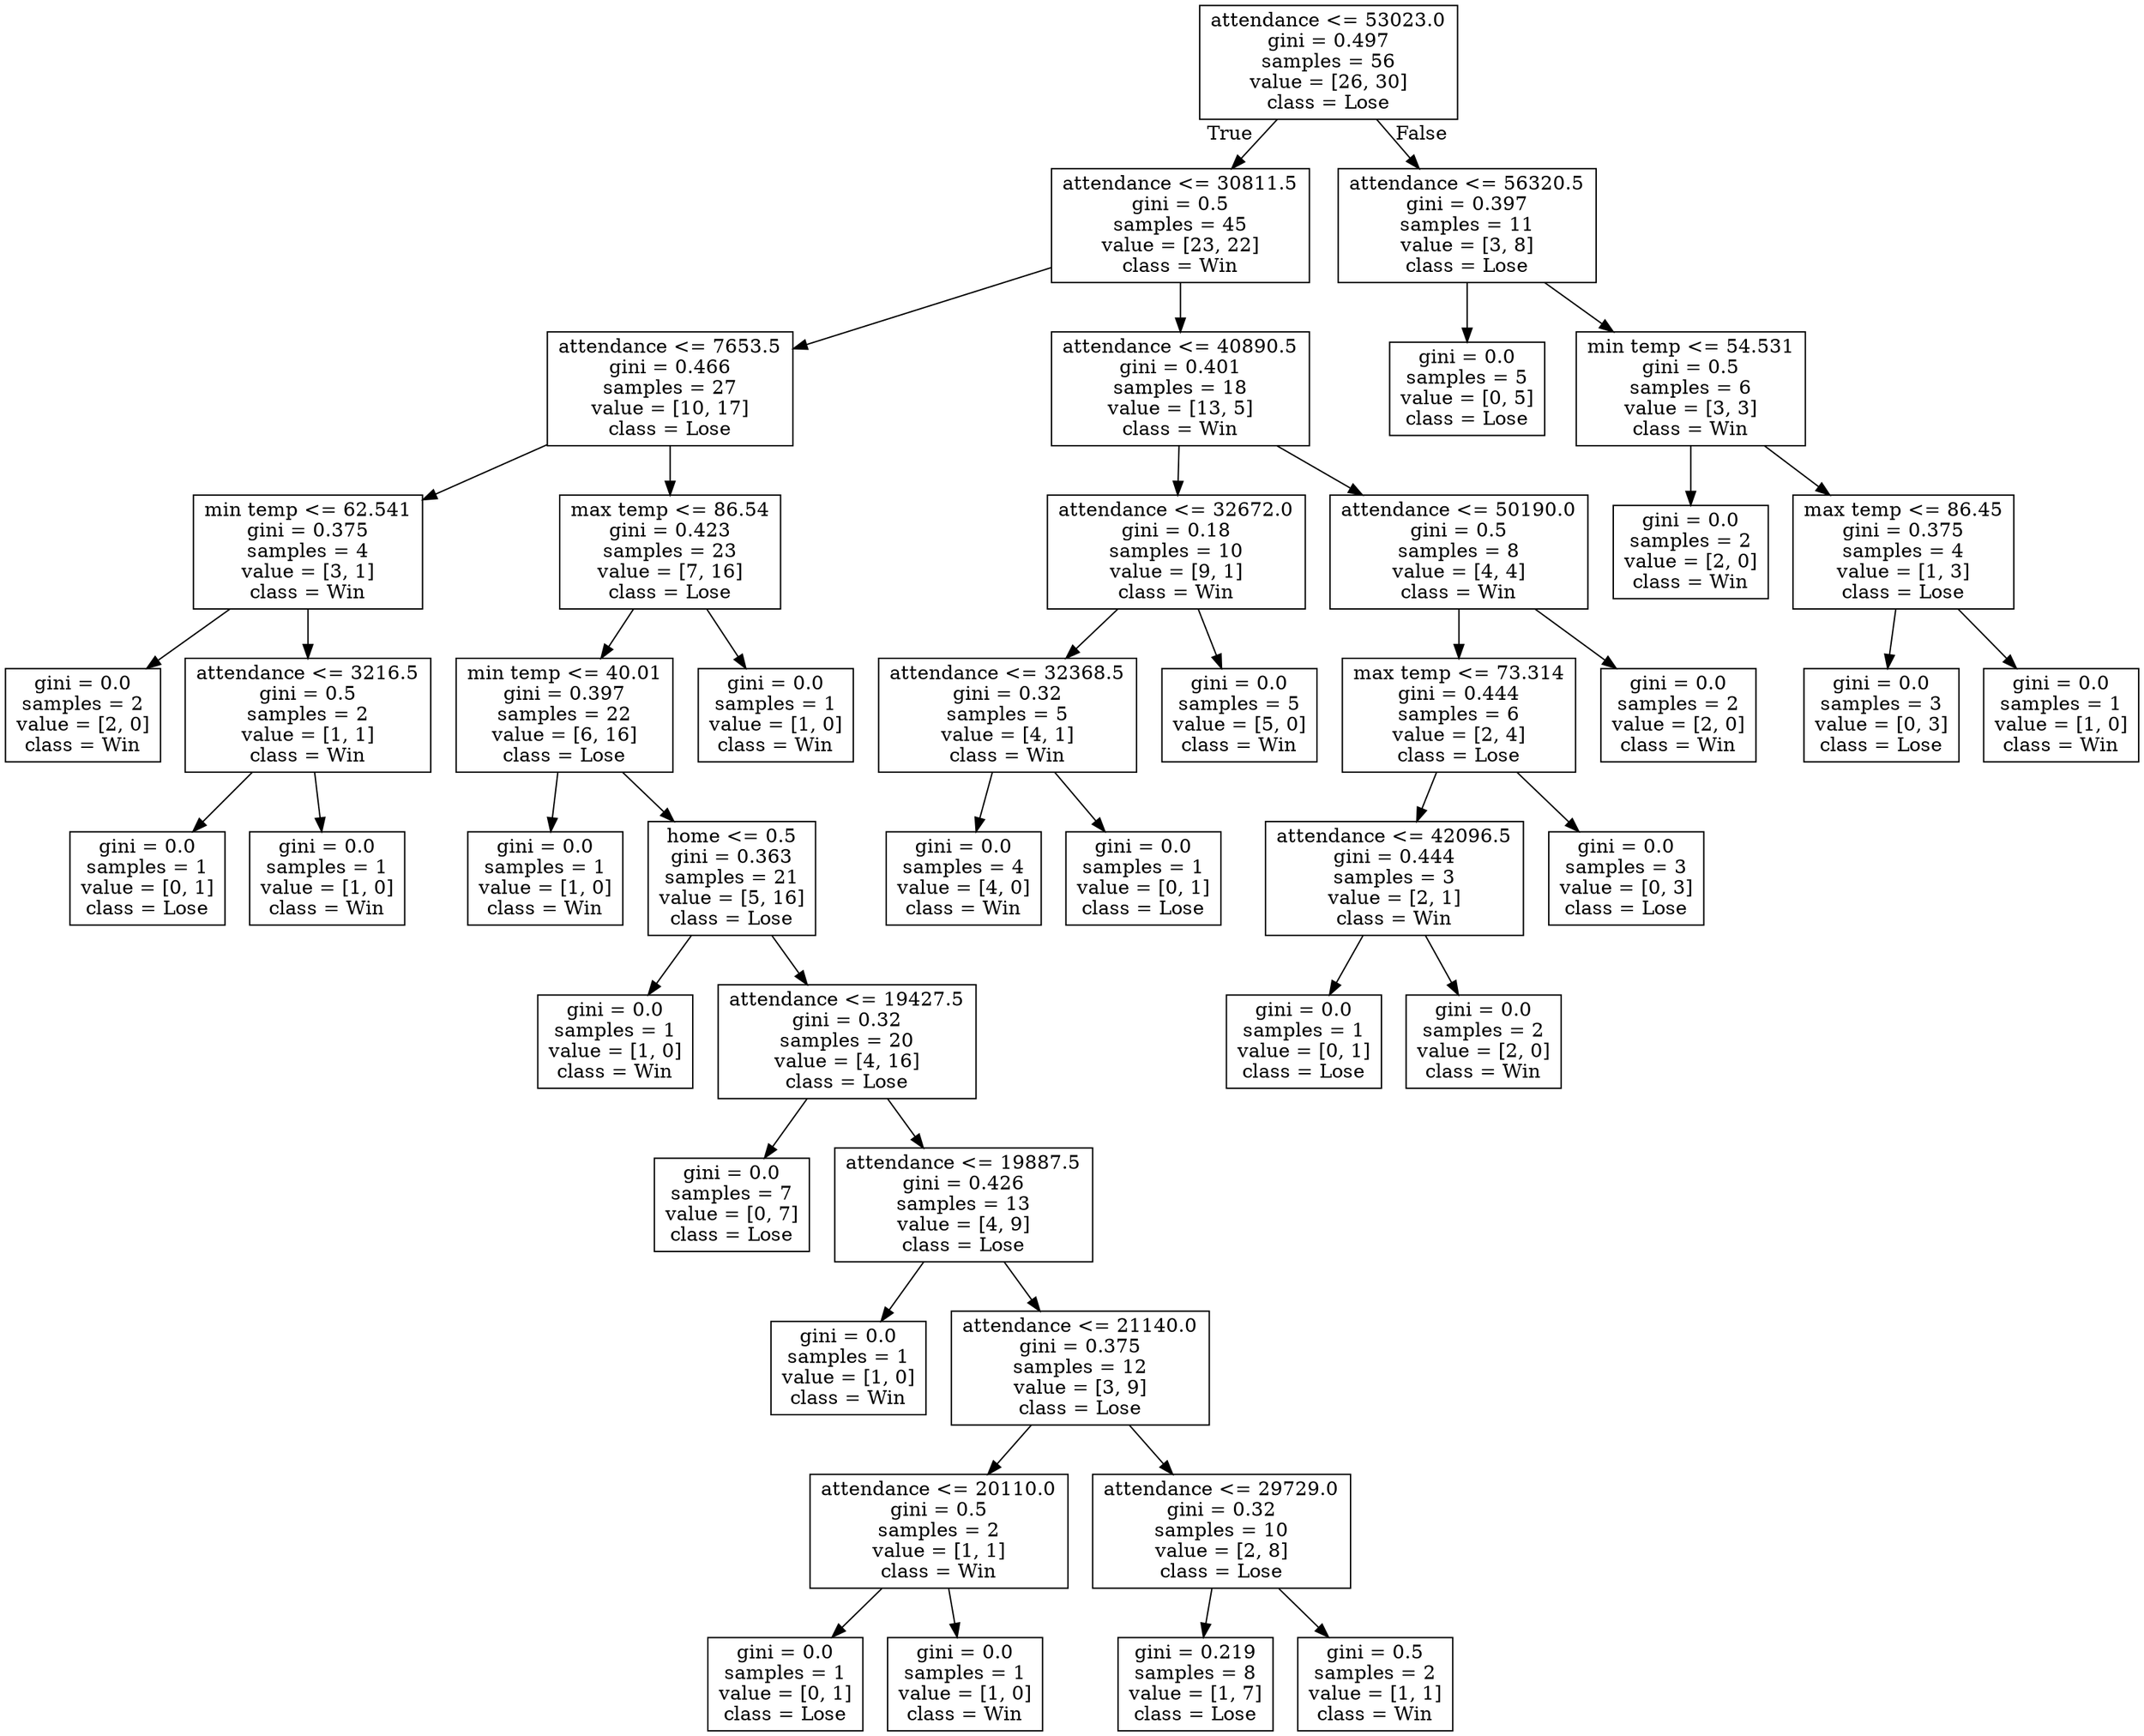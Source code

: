 digraph Tree {
node [shape=box] ;
0 [label="attendance <= 53023.0\ngini = 0.497\nsamples = 56\nvalue = [26, 30]\nclass = Lose"] ;
1 [label="attendance <= 30811.5\ngini = 0.5\nsamples = 45\nvalue = [23, 22]\nclass = Win"] ;
0 -> 1 [labeldistance=2.5, labelangle=45, headlabel="True"] ;
2 [label="attendance <= 7653.5\ngini = 0.466\nsamples = 27\nvalue = [10, 17]\nclass = Lose"] ;
1 -> 2 ;
3 [label="min temp <= 62.541\ngini = 0.375\nsamples = 4\nvalue = [3, 1]\nclass = Win"] ;
2 -> 3 ;
4 [label="gini = 0.0\nsamples = 2\nvalue = [2, 0]\nclass = Win"] ;
3 -> 4 ;
5 [label="attendance <= 3216.5\ngini = 0.5\nsamples = 2\nvalue = [1, 1]\nclass = Win"] ;
3 -> 5 ;
6 [label="gini = 0.0\nsamples = 1\nvalue = [0, 1]\nclass = Lose"] ;
5 -> 6 ;
7 [label="gini = 0.0\nsamples = 1\nvalue = [1, 0]\nclass = Win"] ;
5 -> 7 ;
8 [label="max temp <= 86.54\ngini = 0.423\nsamples = 23\nvalue = [7, 16]\nclass = Lose"] ;
2 -> 8 ;
9 [label="min temp <= 40.01\ngini = 0.397\nsamples = 22\nvalue = [6, 16]\nclass = Lose"] ;
8 -> 9 ;
10 [label="gini = 0.0\nsamples = 1\nvalue = [1, 0]\nclass = Win"] ;
9 -> 10 ;
11 [label="home <= 0.5\ngini = 0.363\nsamples = 21\nvalue = [5, 16]\nclass = Lose"] ;
9 -> 11 ;
12 [label="gini = 0.0\nsamples = 1\nvalue = [1, 0]\nclass = Win"] ;
11 -> 12 ;
13 [label="attendance <= 19427.5\ngini = 0.32\nsamples = 20\nvalue = [4, 16]\nclass = Lose"] ;
11 -> 13 ;
14 [label="gini = 0.0\nsamples = 7\nvalue = [0, 7]\nclass = Lose"] ;
13 -> 14 ;
15 [label="attendance <= 19887.5\ngini = 0.426\nsamples = 13\nvalue = [4, 9]\nclass = Lose"] ;
13 -> 15 ;
16 [label="gini = 0.0\nsamples = 1\nvalue = [1, 0]\nclass = Win"] ;
15 -> 16 ;
17 [label="attendance <= 21140.0\ngini = 0.375\nsamples = 12\nvalue = [3, 9]\nclass = Lose"] ;
15 -> 17 ;
18 [label="attendance <= 20110.0\ngini = 0.5\nsamples = 2\nvalue = [1, 1]\nclass = Win"] ;
17 -> 18 ;
19 [label="gini = 0.0\nsamples = 1\nvalue = [0, 1]\nclass = Lose"] ;
18 -> 19 ;
20 [label="gini = 0.0\nsamples = 1\nvalue = [1, 0]\nclass = Win"] ;
18 -> 20 ;
21 [label="attendance <= 29729.0\ngini = 0.32\nsamples = 10\nvalue = [2, 8]\nclass = Lose"] ;
17 -> 21 ;
22 [label="gini = 0.219\nsamples = 8\nvalue = [1, 7]\nclass = Lose"] ;
21 -> 22 ;
23 [label="gini = 0.5\nsamples = 2\nvalue = [1, 1]\nclass = Win"] ;
21 -> 23 ;
24 [label="gini = 0.0\nsamples = 1\nvalue = [1, 0]\nclass = Win"] ;
8 -> 24 ;
25 [label="attendance <= 40890.5\ngini = 0.401\nsamples = 18\nvalue = [13, 5]\nclass = Win"] ;
1 -> 25 ;
26 [label="attendance <= 32672.0\ngini = 0.18\nsamples = 10\nvalue = [9, 1]\nclass = Win"] ;
25 -> 26 ;
27 [label="attendance <= 32368.5\ngini = 0.32\nsamples = 5\nvalue = [4, 1]\nclass = Win"] ;
26 -> 27 ;
28 [label="gini = 0.0\nsamples = 4\nvalue = [4, 0]\nclass = Win"] ;
27 -> 28 ;
29 [label="gini = 0.0\nsamples = 1\nvalue = [0, 1]\nclass = Lose"] ;
27 -> 29 ;
30 [label="gini = 0.0\nsamples = 5\nvalue = [5, 0]\nclass = Win"] ;
26 -> 30 ;
31 [label="attendance <= 50190.0\ngini = 0.5\nsamples = 8\nvalue = [4, 4]\nclass = Win"] ;
25 -> 31 ;
32 [label="max temp <= 73.314\ngini = 0.444\nsamples = 6\nvalue = [2, 4]\nclass = Lose"] ;
31 -> 32 ;
33 [label="attendance <= 42096.5\ngini = 0.444\nsamples = 3\nvalue = [2, 1]\nclass = Win"] ;
32 -> 33 ;
34 [label="gini = 0.0\nsamples = 1\nvalue = [0, 1]\nclass = Lose"] ;
33 -> 34 ;
35 [label="gini = 0.0\nsamples = 2\nvalue = [2, 0]\nclass = Win"] ;
33 -> 35 ;
36 [label="gini = 0.0\nsamples = 3\nvalue = [0, 3]\nclass = Lose"] ;
32 -> 36 ;
37 [label="gini = 0.0\nsamples = 2\nvalue = [2, 0]\nclass = Win"] ;
31 -> 37 ;
38 [label="attendance <= 56320.5\ngini = 0.397\nsamples = 11\nvalue = [3, 8]\nclass = Lose"] ;
0 -> 38 [labeldistance=2.5, labelangle=-45, headlabel="False"] ;
39 [label="gini = 0.0\nsamples = 5\nvalue = [0, 5]\nclass = Lose"] ;
38 -> 39 ;
40 [label="min temp <= 54.531\ngini = 0.5\nsamples = 6\nvalue = [3, 3]\nclass = Win"] ;
38 -> 40 ;
41 [label="gini = 0.0\nsamples = 2\nvalue = [2, 0]\nclass = Win"] ;
40 -> 41 ;
42 [label="max temp <= 86.45\ngini = 0.375\nsamples = 4\nvalue = [1, 3]\nclass = Lose"] ;
40 -> 42 ;
43 [label="gini = 0.0\nsamples = 3\nvalue = [0, 3]\nclass = Lose"] ;
42 -> 43 ;
44 [label="gini = 0.0\nsamples = 1\nvalue = [1, 0]\nclass = Win"] ;
42 -> 44 ;
}